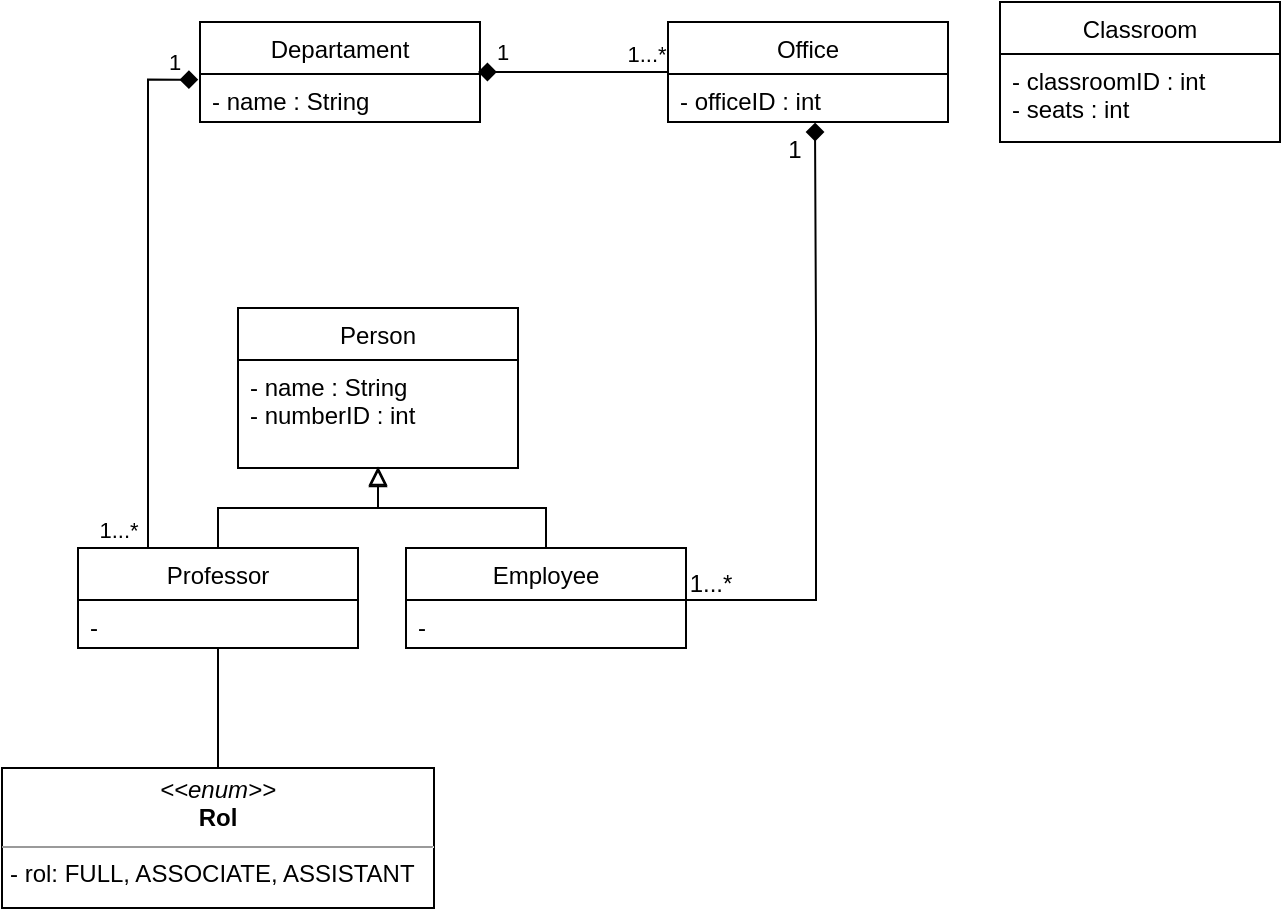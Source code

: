 <mxfile version="14.8.4" type="github">
  <diagram id="x24gaPSfJdaq0Nw4pgqp" name="University">
    <mxGraphModel dx="1185" dy="662" grid="1" gridSize="10" guides="1" tooltips="1" connect="1" arrows="1" fold="1" page="1" pageScale="1" pageWidth="827" pageHeight="1169" math="0" shadow="0">
      <root>
        <mxCell id="0" />
        <mxCell id="1" parent="0" />
        <mxCell id="C8zlcviYneOiotBdT3kl-13" value="Departament" style="swimlane;fontStyle=0;childLayout=stackLayout;horizontal=1;startSize=26;fillColor=none;horizontalStack=0;resizeParent=1;resizeParentMax=0;resizeLast=0;collapsible=1;marginBottom=0;" vertex="1" parent="1">
          <mxGeometry x="110" y="127" width="140" height="50" as="geometry" />
        </mxCell>
        <mxCell id="C8zlcviYneOiotBdT3kl-14" value="- name : String" style="text;strokeColor=none;fillColor=none;align=left;verticalAlign=top;spacingLeft=4;spacingRight=4;overflow=hidden;rotatable=0;points=[[0,0.5],[1,0.5]];portConstraint=eastwest;" vertex="1" parent="C8zlcviYneOiotBdT3kl-13">
          <mxGeometry y="26" width="140" height="24" as="geometry" />
        </mxCell>
        <mxCell id="C8zlcviYneOiotBdT3kl-22" value="" style="edgeStyle=none;rounded=0;orthogonalLoop=1;jettySize=auto;html=1;entryX=0.993;entryY=-0.042;entryDx=0;entryDy=0;entryPerimeter=0;endArrow=diamond;endFill=1;startArrow=none;startFill=0;endSize=7;exitX=0;exitY=0.5;exitDx=0;exitDy=0;" edge="1" parent="1" source="C8zlcviYneOiotBdT3kl-28" target="C8zlcviYneOiotBdT3kl-14">
          <mxGeometry relative="1" as="geometry">
            <mxPoint x="344" y="157.754" as="sourcePoint" />
          </mxGeometry>
        </mxCell>
        <mxCell id="C8zlcviYneOiotBdT3kl-23" value="1" style="edgeLabel;html=1;align=center;verticalAlign=middle;resizable=0;points=[];" vertex="1" connectable="0" parent="C8zlcviYneOiotBdT3kl-22">
          <mxGeometry x="0.876" y="-1" relative="1" as="geometry">
            <mxPoint x="6" y="-9" as="offset" />
          </mxGeometry>
        </mxCell>
        <mxCell id="C8zlcviYneOiotBdT3kl-24" value="1...*" style="edgeLabel;html=1;align=center;verticalAlign=middle;resizable=0;points=[];" vertex="1" connectable="0" parent="C8zlcviYneOiotBdT3kl-22">
          <mxGeometry x="-0.879" relative="1" as="geometry">
            <mxPoint x="-6" y="-9" as="offset" />
          </mxGeometry>
        </mxCell>
        <mxCell id="C8zlcviYneOiotBdT3kl-28" value="Office" style="swimlane;fontStyle=0;childLayout=stackLayout;horizontal=1;startSize=26;fillColor=none;horizontalStack=0;resizeParent=1;resizeParentMax=0;resizeLast=0;collapsible=1;marginBottom=0;" vertex="1" parent="1">
          <mxGeometry x="344" y="127" width="140" height="50" as="geometry" />
        </mxCell>
        <mxCell id="C8zlcviYneOiotBdT3kl-29" value="- officeID : int" style="text;strokeColor=none;fillColor=none;align=left;verticalAlign=top;spacingLeft=4;spacingRight=4;overflow=hidden;rotatable=0;points=[[0,0.5],[1,0.5]];portConstraint=eastwest;" vertex="1" parent="C8zlcviYneOiotBdT3kl-28">
          <mxGeometry y="26" width="140" height="24" as="geometry" />
        </mxCell>
        <mxCell id="C8zlcviYneOiotBdT3kl-30" value="Classroom" style="swimlane;fontStyle=0;childLayout=stackLayout;horizontal=1;startSize=26;fillColor=none;horizontalStack=0;resizeParent=1;resizeParentMax=0;resizeLast=0;collapsible=1;marginBottom=0;" vertex="1" parent="1">
          <mxGeometry x="510" y="117" width="140" height="70" as="geometry" />
        </mxCell>
        <mxCell id="C8zlcviYneOiotBdT3kl-31" value="- classroomID : int&#xa;- seats : int" style="text;strokeColor=none;fillColor=none;align=left;verticalAlign=top;spacingLeft=4;spacingRight=4;overflow=hidden;rotatable=0;points=[[0,0.5],[1,0.5]];portConstraint=eastwest;" vertex="1" parent="C8zlcviYneOiotBdT3kl-30">
          <mxGeometry y="26" width="140" height="44" as="geometry" />
        </mxCell>
        <mxCell id="C8zlcviYneOiotBdT3kl-32" value="Person" style="swimlane;fontStyle=0;childLayout=stackLayout;horizontal=1;startSize=26;fillColor=none;horizontalStack=0;resizeParent=1;resizeParentMax=0;resizeLast=0;collapsible=1;marginBottom=0;" vertex="1" parent="1">
          <mxGeometry x="129" y="270" width="140" height="80" as="geometry" />
        </mxCell>
        <mxCell id="C8zlcviYneOiotBdT3kl-33" value="- name : String&#xa;- numberID : int" style="text;strokeColor=none;fillColor=none;align=left;verticalAlign=top;spacingLeft=4;spacingRight=4;overflow=hidden;rotatable=0;points=[[0,0.5],[1,0.5]];portConstraint=eastwest;" vertex="1" parent="C8zlcviYneOiotBdT3kl-32">
          <mxGeometry y="26" width="140" height="54" as="geometry" />
        </mxCell>
        <mxCell id="C8zlcviYneOiotBdT3kl-38" style="edgeStyle=orthogonalEdgeStyle;rounded=0;orthogonalLoop=1;jettySize=auto;html=1;entryX=0.5;entryY=0.986;entryDx=0;entryDy=0;entryPerimeter=0;startArrow=none;startFill=0;endArrow=block;endFill=0;endSize=7;" edge="1" parent="1" source="C8zlcviYneOiotBdT3kl-34" target="C8zlcviYneOiotBdT3kl-33">
          <mxGeometry relative="1" as="geometry" />
        </mxCell>
        <mxCell id="C8zlcviYneOiotBdT3kl-43" value="" style="edgeStyle=orthogonalEdgeStyle;rounded=0;orthogonalLoop=1;jettySize=auto;html=1;startArrow=none;startFill=0;endArrow=diamond;endFill=1;endSize=7;exitX=0.25;exitY=0;exitDx=0;exitDy=0;entryX=-0.006;entryY=0.118;entryDx=0;entryDy=0;entryPerimeter=0;" edge="1" parent="1" source="C8zlcviYneOiotBdT3kl-34" target="C8zlcviYneOiotBdT3kl-14">
          <mxGeometry relative="1" as="geometry" />
        </mxCell>
        <mxCell id="C8zlcviYneOiotBdT3kl-44" value="1...*" style="edgeLabel;html=1;align=center;verticalAlign=middle;resizable=0;points=[];" vertex="1" connectable="0" parent="C8zlcviYneOiotBdT3kl-43">
          <mxGeometry x="-0.929" y="-1" relative="1" as="geometry">
            <mxPoint x="-16" as="offset" />
          </mxGeometry>
        </mxCell>
        <mxCell id="C8zlcviYneOiotBdT3kl-45" value="1" style="edgeLabel;html=1;align=center;verticalAlign=middle;resizable=0;points=[];" vertex="1" connectable="0" parent="C8zlcviYneOiotBdT3kl-43">
          <mxGeometry x="0.925" relative="1" as="geometry">
            <mxPoint x="-3" y="-9" as="offset" />
          </mxGeometry>
        </mxCell>
        <mxCell id="C8zlcviYneOiotBdT3kl-34" value="Professor" style="swimlane;fontStyle=0;childLayout=stackLayout;horizontal=1;startSize=26;fillColor=none;horizontalStack=0;resizeParent=1;resizeParentMax=0;resizeLast=0;collapsible=1;marginBottom=0;" vertex="1" parent="1">
          <mxGeometry x="49" y="390" width="140" height="50" as="geometry" />
        </mxCell>
        <mxCell id="C8zlcviYneOiotBdT3kl-35" value="- " style="text;strokeColor=none;fillColor=none;align=left;verticalAlign=top;spacingLeft=4;spacingRight=4;overflow=hidden;rotatable=0;points=[[0,0.5],[1,0.5]];portConstraint=eastwest;" vertex="1" parent="C8zlcviYneOiotBdT3kl-34">
          <mxGeometry y="26" width="140" height="24" as="geometry" />
        </mxCell>
        <mxCell id="C8zlcviYneOiotBdT3kl-40" style="edgeStyle=orthogonalEdgeStyle;rounded=0;orthogonalLoop=1;jettySize=auto;html=1;startArrow=none;startFill=0;endArrow=block;endFill=0;endSize=7;" edge="1" parent="1" source="C8zlcviYneOiotBdT3kl-36">
          <mxGeometry relative="1" as="geometry">
            <mxPoint x="199" y="350.0" as="targetPoint" />
            <Array as="points">
              <mxPoint x="283" y="370" />
              <mxPoint x="199" y="370" />
            </Array>
          </mxGeometry>
        </mxCell>
        <mxCell id="C8zlcviYneOiotBdT3kl-47" style="edgeStyle=orthogonalEdgeStyle;rounded=0;orthogonalLoop=1;jettySize=auto;html=1;entryX=0.525;entryY=0.972;entryDx=0;entryDy=0;entryPerimeter=0;startArrow=none;startFill=0;endArrow=diamond;endFill=1;endSize=7;" edge="1" parent="1">
          <mxGeometry relative="1" as="geometry">
            <mxPoint x="344" y="416.0" as="sourcePoint" />
            <mxPoint x="417.5" y="177.328" as="targetPoint" />
            <Array as="points">
              <mxPoint x="418" y="416" />
              <mxPoint x="418" y="285" />
            </Array>
          </mxGeometry>
        </mxCell>
        <mxCell id="C8zlcviYneOiotBdT3kl-36" value="Employee" style="swimlane;fontStyle=0;childLayout=stackLayout;horizontal=1;startSize=26;fillColor=none;horizontalStack=0;resizeParent=1;resizeParentMax=0;resizeLast=0;collapsible=1;marginBottom=0;" vertex="1" parent="1">
          <mxGeometry x="213" y="390" width="140" height="50" as="geometry" />
        </mxCell>
        <mxCell id="C8zlcviYneOiotBdT3kl-37" value="- " style="text;strokeColor=none;fillColor=none;align=left;verticalAlign=top;spacingLeft=4;spacingRight=4;overflow=hidden;rotatable=0;points=[[0,0.5],[1,0.5]];portConstraint=eastwest;" vertex="1" parent="C8zlcviYneOiotBdT3kl-36">
          <mxGeometry y="26" width="140" height="24" as="geometry" />
        </mxCell>
        <mxCell id="C8zlcviYneOiotBdT3kl-42" style="rounded=0;orthogonalLoop=1;jettySize=auto;html=1;startArrow=none;startFill=0;endArrow=none;endFill=0;endSize=7;exitX=0.5;exitY=0;exitDx=0;exitDy=0;" edge="1" parent="1" source="C8zlcviYneOiotBdT3kl-48" target="C8zlcviYneOiotBdT3kl-35">
          <mxGeometry relative="1" as="geometry">
            <mxPoint x="109.754" y="500" as="sourcePoint" />
            <mxPoint x="121" y="440" as="targetPoint" />
          </mxGeometry>
        </mxCell>
        <mxCell id="C8zlcviYneOiotBdT3kl-48" value="&lt;p style=&quot;margin: 0px ; margin-top: 4px ; text-align: center&quot;&gt;&lt;i&gt;&amp;lt;&amp;lt;enum&amp;gt;&amp;gt;&lt;/i&gt;&lt;br&gt;&lt;b&gt;Rol&lt;/b&gt;&lt;/p&gt;&lt;hr size=&quot;1&quot;&gt;&lt;p style=&quot;margin: 0px ; margin-left: 4px&quot;&gt;- rol: FULL, ASSOCIATE, ASSISTANT&lt;br&gt;&lt;/p&gt;&lt;p style=&quot;margin: 0px ; margin-left: 4px&quot;&gt;&lt;br&gt;&lt;/p&gt;" style="verticalAlign=top;align=left;overflow=fill;fontSize=12;fontFamily=Helvetica;html=1;" vertex="1" parent="1">
          <mxGeometry x="11" y="500" width="216" height="70" as="geometry" />
        </mxCell>
        <mxCell id="C8zlcviYneOiotBdT3kl-49" value="1...*" style="text;html=1;align=center;verticalAlign=middle;resizable=0;points=[];autosize=1;strokeColor=none;" vertex="1" parent="1">
          <mxGeometry x="345" y="398" width="40" height="20" as="geometry" />
        </mxCell>
        <mxCell id="C8zlcviYneOiotBdT3kl-50" value="1" style="text;html=1;align=center;verticalAlign=middle;resizable=0;points=[];autosize=1;strokeColor=none;" vertex="1" parent="1">
          <mxGeometry x="397" y="181" width="20" height="20" as="geometry" />
        </mxCell>
      </root>
    </mxGraphModel>
  </diagram>
</mxfile>
